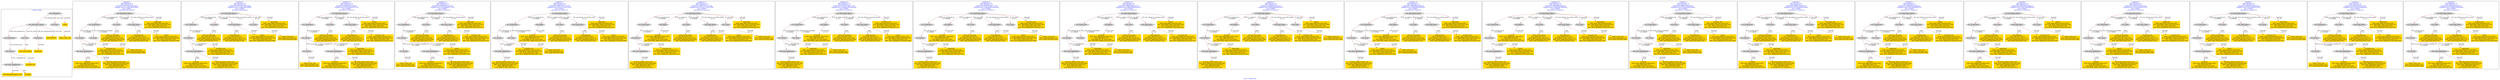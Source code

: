 digraph n0 {
fontcolor="blue"
remincross="true"
label="s08-s-17-edited.xml"
subgraph cluster_0 {
label="1-correct model"
n2[style="filled",color="white",fillcolor="lightgray",label="E12_Production1"];
n3[style="filled",color="white",fillcolor="lightgray",label="E21_Person1"];
n4[style="filled",color="white",fillcolor="lightgray",label="E82_Actor_Appellation1"];
n5[shape="plaintext",style="filled",fillcolor="gold",label="AUTHOR_URI"];
n6[style="filled",color="white",fillcolor="lightgray",label="E22_Man-Made_Object1"];
n7[style="filled",color="white",fillcolor="lightgray",label="E35_Title1"];
n8[style="filled",color="white",fillcolor="lightgray",label="E38_Image1"];
n9[shape="plaintext",style="filled",fillcolor="gold",label="DESCRIPTION"];
n10[style="filled",color="white",fillcolor="lightgray",label="E31_Document1"];
n11[style="filled",color="white",fillcolor="lightgray",label="E55_Type1"];
n12[shape="plaintext",style="filled",fillcolor="gold",label="VIDEO"];
n13[shape="plaintext",style="filled",fillcolor="gold",label="TITLE NO AUTHOR"];
n14[shape="plaintext",style="filled",fillcolor="gold",label="IMAGESRC"];
n15[shape="plaintext",style="filled",fillcolor="gold",label="VIDEO_TYPE_URI"];
n16[shape="plaintext",style="filled",fillcolor="gold",label="AUTHOR_APPELLATION_URI"];
n17[shape="plaintext",style="filled",fillcolor="gold",label="AUTHOR"];
}
subgraph cluster_1 {
label="candidate 0\nlink coherence:1.0\nnode coherence:1.0\nconfidence:0.46771617496758644\nmapping score:0.5309053916558621\ncost:13.99991\n-precision:0.64-recall:0.6"
n19[style="filled",color="white",fillcolor="lightgray",label="E12_Production1"];
n20[style="filled",color="white",fillcolor="lightgray",label="E21_Person1"];
n21[style="filled",color="white",fillcolor="lightgray",label="E55_Type1"];
n22[style="filled",color="white",fillcolor="lightgray",label="E82_Actor_Appellation1"];
n23[style="filled",color="white",fillcolor="lightgray",label="E22_Man-Made_Object1"];
n24[style="filled",color="white",fillcolor="lightgray",label="E35_Title1"];
n25[style="filled",color="white",fillcolor="lightgray",label="E40_Legal_Body1"];
n26[shape="plaintext",style="filled",fillcolor="gold",label="AUTHOR_URI\n[E40_Legal_Body,classLink,0.453]\n[E22_Man-Made_Object,classLink,0.302]\n[E21_Person,classLink,0.143]\n[E82_Actor_Appellation,classLink,0.102]"];
n27[shape="plaintext",style="filled",fillcolor="gold",label="AUTHOR\n[E82_Actor_Appellation,label,0.601]\n[E35_Title,label,0.35]\n[E30_Right,P3_has_note,0.049]\n[E22_Man-Made_Object,classLink,0.001]"];
n28[shape="plaintext",style="filled",fillcolor="gold",label="DESCRIPTION\n[E35_Title,label,0.447]\n[E30_Right,P3_has_note,0.277]\n[E82_Actor_Appellation,label,0.217]\n[E40_Legal_Body,label,0.059]"];
n29[shape="plaintext",style="filled",fillcolor="gold",label="AUTHOR_APPELLATION_URI\n[E82_Actor_Appellation,classLink,0.984]\n[E82_Actor_Appellation,label,0.01]\n[E35_Title,label,0.005]\n[E30_Right,P3_has_note,0.001]"];
n30[shape="plaintext",style="filled",fillcolor="gold",label="VIDEO\n[E40_Legal_Body,classLink,0.462]\n[E22_Man-Made_Object,classLink,0.308]\n[E21_Person,classLink,0.135]\n[E82_Actor_Appellation,classLink,0.096]"];
n31[shape="plaintext",style="filled",fillcolor="gold",label="TITLE NO AUTHOR\n[E35_Title,label,0.675]\n[E30_Right,P3_has_note,0.254]\n[E82_Actor_Appellation,label,0.038]\n[E40_Legal_Body,label,0.033]"];
n32[shape="plaintext",style="filled",fillcolor="gold",label="VIDEO_TYPE_URI\n[E55_Type,classLink,0.511]\n[E74_Group,classLink,0.489]"];
n33[shape="plaintext",style="filled",fillcolor="gold",label="IMAGESRC\n[E40_Legal_Body,classLink,0.461]\n[E22_Man-Made_Object,classLink,0.307]\n[E21_Person,classLink,0.135]\n[E82_Actor_Appellation,classLink,0.097]"];
}
subgraph cluster_2 {
label="candidate 1\nlink coherence:1.0\nnode coherence:1.0\nconfidence:0.46771617496758644\nmapping score:0.5309053916558621\ncost:13.99992\n-precision:0.64-recall:0.6"
n35[style="filled",color="white",fillcolor="lightgray",label="E12_Production1"];
n36[style="filled",color="white",fillcolor="lightgray",label="E21_Person1"];
n37[style="filled",color="white",fillcolor="lightgray",label="E82_Actor_Appellation1"];
n38[style="filled",color="white",fillcolor="lightgray",label="E22_Man-Made_Object1"];
n39[style="filled",color="white",fillcolor="lightgray",label="E35_Title1"];
n40[style="filled",color="white",fillcolor="lightgray",label="E40_Legal_Body1"];
n41[style="filled",color="white",fillcolor="lightgray",label="E55_Type2"];
n42[shape="plaintext",style="filled",fillcolor="gold",label="AUTHOR_URI\n[E40_Legal_Body,classLink,0.453]\n[E22_Man-Made_Object,classLink,0.302]\n[E21_Person,classLink,0.143]\n[E82_Actor_Appellation,classLink,0.102]"];
n43[shape="plaintext",style="filled",fillcolor="gold",label="AUTHOR\n[E82_Actor_Appellation,label,0.601]\n[E35_Title,label,0.35]\n[E30_Right,P3_has_note,0.049]\n[E22_Man-Made_Object,classLink,0.001]"];
n44[shape="plaintext",style="filled",fillcolor="gold",label="DESCRIPTION\n[E35_Title,label,0.447]\n[E30_Right,P3_has_note,0.277]\n[E82_Actor_Appellation,label,0.217]\n[E40_Legal_Body,label,0.059]"];
n45[shape="plaintext",style="filled",fillcolor="gold",label="AUTHOR_APPELLATION_URI\n[E82_Actor_Appellation,classLink,0.984]\n[E82_Actor_Appellation,label,0.01]\n[E35_Title,label,0.005]\n[E30_Right,P3_has_note,0.001]"];
n46[shape="plaintext",style="filled",fillcolor="gold",label="VIDEO_TYPE_URI\n[E55_Type,classLink,0.511]\n[E74_Group,classLink,0.489]"];
n47[shape="plaintext",style="filled",fillcolor="gold",label="VIDEO\n[E40_Legal_Body,classLink,0.462]\n[E22_Man-Made_Object,classLink,0.308]\n[E21_Person,classLink,0.135]\n[E82_Actor_Appellation,classLink,0.096]"];
n48[shape="plaintext",style="filled",fillcolor="gold",label="TITLE NO AUTHOR\n[E35_Title,label,0.675]\n[E30_Right,P3_has_note,0.254]\n[E82_Actor_Appellation,label,0.038]\n[E40_Legal_Body,label,0.033]"];
n49[shape="plaintext",style="filled",fillcolor="gold",label="IMAGESRC\n[E40_Legal_Body,classLink,0.461]\n[E22_Man-Made_Object,classLink,0.307]\n[E21_Person,classLink,0.135]\n[E82_Actor_Appellation,classLink,0.097]"];
}
subgraph cluster_3 {
label="candidate 10\nlink coherence:1.0\nnode coherence:1.0\nconfidence:0.4630185210366353\nmapping score:0.5293395070122118\ncost:13.99991\n-precision:0.5-recall:0.47"
n51[style="filled",color="white",fillcolor="lightgray",label="E12_Production1"];
n52[style="filled",color="white",fillcolor="lightgray",label="E21_Person1"];
n53[style="filled",color="white",fillcolor="lightgray",label="E74_Group1"];
n54[style="filled",color="white",fillcolor="lightgray",label="E82_Actor_Appellation1"];
n55[style="filled",color="white",fillcolor="lightgray",label="E22_Man-Made_Object1"];
n56[style="filled",color="white",fillcolor="lightgray",label="E35_Title1"];
n57[style="filled",color="white",fillcolor="lightgray",label="E40_Legal_Body1"];
n58[shape="plaintext",style="filled",fillcolor="gold",label="IMAGESRC\n[E40_Legal_Body,classLink,0.461]\n[E22_Man-Made_Object,classLink,0.307]\n[E21_Person,classLink,0.135]\n[E82_Actor_Appellation,classLink,0.097]"];
n59[shape="plaintext",style="filled",fillcolor="gold",label="AUTHOR\n[E82_Actor_Appellation,label,0.601]\n[E35_Title,label,0.35]\n[E30_Right,P3_has_note,0.049]\n[E22_Man-Made_Object,classLink,0.001]"];
n60[shape="plaintext",style="filled",fillcolor="gold",label="DESCRIPTION\n[E35_Title,label,0.447]\n[E30_Right,P3_has_note,0.277]\n[E82_Actor_Appellation,label,0.217]\n[E40_Legal_Body,label,0.059]"];
n61[shape="plaintext",style="filled",fillcolor="gold",label="AUTHOR_APPELLATION_URI\n[E82_Actor_Appellation,classLink,0.984]\n[E82_Actor_Appellation,label,0.01]\n[E35_Title,label,0.005]\n[E30_Right,P3_has_note,0.001]"];
n62[shape="plaintext",style="filled",fillcolor="gold",label="AUTHOR_URI\n[E40_Legal_Body,classLink,0.453]\n[E22_Man-Made_Object,classLink,0.302]\n[E21_Person,classLink,0.143]\n[E82_Actor_Appellation,classLink,0.102]"];
n63[shape="plaintext",style="filled",fillcolor="gold",label="TITLE NO AUTHOR\n[E35_Title,label,0.675]\n[E30_Right,P3_has_note,0.254]\n[E82_Actor_Appellation,label,0.038]\n[E40_Legal_Body,label,0.033]"];
n64[shape="plaintext",style="filled",fillcolor="gold",label="VIDEO_TYPE_URI\n[E55_Type,classLink,0.511]\n[E74_Group,classLink,0.489]"];
n65[shape="plaintext",style="filled",fillcolor="gold",label="VIDEO\n[E40_Legal_Body,classLink,0.462]\n[E22_Man-Made_Object,classLink,0.308]\n[E21_Person,classLink,0.135]\n[E82_Actor_Appellation,classLink,0.096]"];
}
subgraph cluster_4 {
label="candidate 11\nlink coherence:1.0\nnode coherence:1.0\nconfidence:0.4629140675314629\nmapping score:0.5293046891771543\ncost:13.99991\n-precision:0.5-recall:0.47"
n67[style="filled",color="white",fillcolor="lightgray",label="E12_Production1"];
n68[style="filled",color="white",fillcolor="lightgray",label="E21_Person1"];
n69[style="filled",color="white",fillcolor="lightgray",label="E74_Group1"];
n70[style="filled",color="white",fillcolor="lightgray",label="E82_Actor_Appellation1"];
n71[style="filled",color="white",fillcolor="lightgray",label="E22_Man-Made_Object1"];
n72[style="filled",color="white",fillcolor="lightgray",label="E35_Title1"];
n73[style="filled",color="white",fillcolor="lightgray",label="E40_Legal_Body1"];
n74[shape="plaintext",style="filled",fillcolor="gold",label="VIDEO\n[E40_Legal_Body,classLink,0.462]\n[E22_Man-Made_Object,classLink,0.308]\n[E21_Person,classLink,0.135]\n[E82_Actor_Appellation,classLink,0.096]"];
n75[shape="plaintext",style="filled",fillcolor="gold",label="AUTHOR\n[E82_Actor_Appellation,label,0.601]\n[E35_Title,label,0.35]\n[E30_Right,P3_has_note,0.049]\n[E22_Man-Made_Object,classLink,0.001]"];
n76[shape="plaintext",style="filled",fillcolor="gold",label="DESCRIPTION\n[E35_Title,label,0.447]\n[E30_Right,P3_has_note,0.277]\n[E82_Actor_Appellation,label,0.217]\n[E40_Legal_Body,label,0.059]"];
n77[shape="plaintext",style="filled",fillcolor="gold",label="AUTHOR_APPELLATION_URI\n[E82_Actor_Appellation,classLink,0.984]\n[E82_Actor_Appellation,label,0.01]\n[E35_Title,label,0.005]\n[E30_Right,P3_has_note,0.001]"];
n78[shape="plaintext",style="filled",fillcolor="gold",label="AUTHOR_URI\n[E40_Legal_Body,classLink,0.453]\n[E22_Man-Made_Object,classLink,0.302]\n[E21_Person,classLink,0.143]\n[E82_Actor_Appellation,classLink,0.102]"];
n79[shape="plaintext",style="filled",fillcolor="gold",label="TITLE NO AUTHOR\n[E35_Title,label,0.675]\n[E30_Right,P3_has_note,0.254]\n[E82_Actor_Appellation,label,0.038]\n[E40_Legal_Body,label,0.033]"];
n80[shape="plaintext",style="filled",fillcolor="gold",label="VIDEO_TYPE_URI\n[E55_Type,classLink,0.511]\n[E74_Group,classLink,0.489]"];
n81[shape="plaintext",style="filled",fillcolor="gold",label="IMAGESRC\n[E40_Legal_Body,classLink,0.461]\n[E22_Man-Made_Object,classLink,0.307]\n[E21_Person,classLink,0.135]\n[E82_Actor_Appellation,classLink,0.097]"];
}
subgraph cluster_5 {
label="candidate 12\nlink coherence:1.0\nnode coherence:1.0\nconfidence:0.3987135511222786\nmapping score:0.4870711837074262\ncost:14.99991\n-precision:0.53-recall:0.53"
n83[style="filled",color="white",fillcolor="lightgray",label="E12_Production1"];
n84[style="filled",color="white",fillcolor="lightgray",label="E21_Person1"];
n85[style="filled",color="white",fillcolor="lightgray",label="E55_Type1"];
n86[style="filled",color="white",fillcolor="lightgray",label="E82_Actor_Appellation1"];
n87[style="filled",color="white",fillcolor="lightgray",label="E22_Man-Made_Object1"];
n88[style="filled",color="white",fillcolor="lightgray",label="E30_Right1"];
n89[style="filled",color="white",fillcolor="lightgray",label="E35_Title1"];
n90[style="filled",color="white",fillcolor="lightgray",label="E40_Legal_Body1"];
n91[shape="plaintext",style="filled",fillcolor="gold",label="AUTHOR_URI\n[E40_Legal_Body,classLink,0.453]\n[E22_Man-Made_Object,classLink,0.302]\n[E21_Person,classLink,0.143]\n[E82_Actor_Appellation,classLink,0.102]"];
n92[shape="plaintext",style="filled",fillcolor="gold",label="DESCRIPTION\n[E35_Title,label,0.447]\n[E30_Right,P3_has_note,0.277]\n[E82_Actor_Appellation,label,0.217]\n[E40_Legal_Body,label,0.059]"];
n93[shape="plaintext",style="filled",fillcolor="gold",label="AUTHOR_APPELLATION_URI\n[E82_Actor_Appellation,classLink,0.984]\n[E82_Actor_Appellation,label,0.01]\n[E35_Title,label,0.005]\n[E30_Right,P3_has_note,0.001]"];
n94[shape="plaintext",style="filled",fillcolor="gold",label="VIDEO\n[E40_Legal_Body,classLink,0.462]\n[E22_Man-Made_Object,classLink,0.308]\n[E21_Person,classLink,0.135]\n[E82_Actor_Appellation,classLink,0.096]"];
n95[shape="plaintext",style="filled",fillcolor="gold",label="TITLE NO AUTHOR\n[E35_Title,label,0.675]\n[E30_Right,P3_has_note,0.254]\n[E82_Actor_Appellation,label,0.038]\n[E40_Legal_Body,label,0.033]"];
n96[shape="plaintext",style="filled",fillcolor="gold",label="VIDEO_TYPE_URI\n[E55_Type,classLink,0.511]\n[E74_Group,classLink,0.489]"];
n97[shape="plaintext",style="filled",fillcolor="gold",label="IMAGESRC\n[E40_Legal_Body,classLink,0.461]\n[E22_Man-Made_Object,classLink,0.307]\n[E21_Person,classLink,0.135]\n[E82_Actor_Appellation,classLink,0.097]"];
n98[shape="plaintext",style="filled",fillcolor="gold",label="AUTHOR\n[E82_Actor_Appellation,label,0.601]\n[E35_Title,label,0.35]\n[E30_Right,P3_has_note,0.049]\n[E22_Man-Made_Object,classLink,0.001]"];
}
subgraph cluster_6 {
label="candidate 13\nlink coherence:1.0\nnode coherence:1.0\nconfidence:0.3987135511222786\nmapping score:0.4870711837074262\ncost:14.99992\n-precision:0.53-recall:0.53"
n100[style="filled",color="white",fillcolor="lightgray",label="E12_Production1"];
n101[style="filled",color="white",fillcolor="lightgray",label="E21_Person1"];
n102[style="filled",color="white",fillcolor="lightgray",label="E82_Actor_Appellation1"];
n103[style="filled",color="white",fillcolor="lightgray",label="E22_Man-Made_Object1"];
n104[style="filled",color="white",fillcolor="lightgray",label="E30_Right1"];
n105[style="filled",color="white",fillcolor="lightgray",label="E35_Title1"];
n106[style="filled",color="white",fillcolor="lightgray",label="E40_Legal_Body1"];
n107[style="filled",color="white",fillcolor="lightgray",label="E55_Type2"];
n108[shape="plaintext",style="filled",fillcolor="gold",label="AUTHOR_URI\n[E40_Legal_Body,classLink,0.453]\n[E22_Man-Made_Object,classLink,0.302]\n[E21_Person,classLink,0.143]\n[E82_Actor_Appellation,classLink,0.102]"];
n109[shape="plaintext",style="filled",fillcolor="gold",label="DESCRIPTION\n[E35_Title,label,0.447]\n[E30_Right,P3_has_note,0.277]\n[E82_Actor_Appellation,label,0.217]\n[E40_Legal_Body,label,0.059]"];
n110[shape="plaintext",style="filled",fillcolor="gold",label="AUTHOR_APPELLATION_URI\n[E82_Actor_Appellation,classLink,0.984]\n[E82_Actor_Appellation,label,0.01]\n[E35_Title,label,0.005]\n[E30_Right,P3_has_note,0.001]"];
n111[shape="plaintext",style="filled",fillcolor="gold",label="VIDEO_TYPE_URI\n[E55_Type,classLink,0.511]\n[E74_Group,classLink,0.489]"];
n112[shape="plaintext",style="filled",fillcolor="gold",label="VIDEO\n[E40_Legal_Body,classLink,0.462]\n[E22_Man-Made_Object,classLink,0.308]\n[E21_Person,classLink,0.135]\n[E82_Actor_Appellation,classLink,0.096]"];
n113[shape="plaintext",style="filled",fillcolor="gold",label="TITLE NO AUTHOR\n[E35_Title,label,0.675]\n[E30_Right,P3_has_note,0.254]\n[E82_Actor_Appellation,label,0.038]\n[E40_Legal_Body,label,0.033]"];
n114[shape="plaintext",style="filled",fillcolor="gold",label="IMAGESRC\n[E40_Legal_Body,classLink,0.461]\n[E22_Man-Made_Object,classLink,0.307]\n[E21_Person,classLink,0.135]\n[E82_Actor_Appellation,classLink,0.097]"];
n115[shape="plaintext",style="filled",fillcolor="gold",label="AUTHOR\n[E82_Actor_Appellation,label,0.601]\n[E35_Title,label,0.35]\n[E30_Right,P3_has_note,0.049]\n[E22_Man-Made_Object,classLink,0.001]"];
}
subgraph cluster_7 {
label="candidate 14\nlink coherence:1.0\nnode coherence:1.0\nconfidence:0.39701917469777326\nmapping score:0.48650639156592446\ncost:14.99991\n-precision:0.47-recall:0.47"
n117[style="filled",color="white",fillcolor="lightgray",label="E12_Production1"];
n118[style="filled",color="white",fillcolor="lightgray",label="E21_Person1"];
n119[style="filled",color="white",fillcolor="lightgray",label="E55_Type1"];
n120[style="filled",color="white",fillcolor="lightgray",label="E82_Actor_Appellation1"];
n121[style="filled",color="white",fillcolor="lightgray",label="E22_Man-Made_Object1"];
n122[style="filled",color="white",fillcolor="lightgray",label="E30_Right1"];
n123[style="filled",color="white",fillcolor="lightgray",label="E35_Title1"];
n124[style="filled",color="white",fillcolor="lightgray",label="E40_Legal_Body1"];
n125[shape="plaintext",style="filled",fillcolor="gold",label="IMAGESRC\n[E40_Legal_Body,classLink,0.461]\n[E22_Man-Made_Object,classLink,0.307]\n[E21_Person,classLink,0.135]\n[E82_Actor_Appellation,classLink,0.097]"];
n126[shape="plaintext",style="filled",fillcolor="gold",label="DESCRIPTION\n[E35_Title,label,0.447]\n[E30_Right,P3_has_note,0.277]\n[E82_Actor_Appellation,label,0.217]\n[E40_Legal_Body,label,0.059]"];
n127[shape="plaintext",style="filled",fillcolor="gold",label="AUTHOR_APPELLATION_URI\n[E82_Actor_Appellation,classLink,0.984]\n[E82_Actor_Appellation,label,0.01]\n[E35_Title,label,0.005]\n[E30_Right,P3_has_note,0.001]"];
n128[shape="plaintext",style="filled",fillcolor="gold",label="VIDEO\n[E40_Legal_Body,classLink,0.462]\n[E22_Man-Made_Object,classLink,0.308]\n[E21_Person,classLink,0.135]\n[E82_Actor_Appellation,classLink,0.096]"];
n129[shape="plaintext",style="filled",fillcolor="gold",label="TITLE NO AUTHOR\n[E35_Title,label,0.675]\n[E30_Right,P3_has_note,0.254]\n[E82_Actor_Appellation,label,0.038]\n[E40_Legal_Body,label,0.033]"];
n130[shape="plaintext",style="filled",fillcolor="gold",label="VIDEO_TYPE_URI\n[E55_Type,classLink,0.511]\n[E74_Group,classLink,0.489]"];
n131[shape="plaintext",style="filled",fillcolor="gold",label="AUTHOR_URI\n[E40_Legal_Body,classLink,0.453]\n[E22_Man-Made_Object,classLink,0.302]\n[E21_Person,classLink,0.143]\n[E82_Actor_Appellation,classLink,0.102]"];
n132[shape="plaintext",style="filled",fillcolor="gold",label="AUTHOR\n[E82_Actor_Appellation,label,0.601]\n[E35_Title,label,0.35]\n[E30_Right,P3_has_note,0.049]\n[E22_Man-Made_Object,classLink,0.001]"];
}
subgraph cluster_8 {
label="candidate 15\nlink coherence:1.0\nnode coherence:1.0\nconfidence:0.39701917469777326\nmapping score:0.48650639156592446\ncost:14.99992\n-precision:0.47-recall:0.47"
n134[style="filled",color="white",fillcolor="lightgray",label="E12_Production1"];
n135[style="filled",color="white",fillcolor="lightgray",label="E21_Person1"];
n136[style="filled",color="white",fillcolor="lightgray",label="E82_Actor_Appellation1"];
n137[style="filled",color="white",fillcolor="lightgray",label="E22_Man-Made_Object1"];
n138[style="filled",color="white",fillcolor="lightgray",label="E30_Right1"];
n139[style="filled",color="white",fillcolor="lightgray",label="E35_Title1"];
n140[style="filled",color="white",fillcolor="lightgray",label="E40_Legal_Body1"];
n141[style="filled",color="white",fillcolor="lightgray",label="E55_Type2"];
n142[shape="plaintext",style="filled",fillcolor="gold",label="IMAGESRC\n[E40_Legal_Body,classLink,0.461]\n[E22_Man-Made_Object,classLink,0.307]\n[E21_Person,classLink,0.135]\n[E82_Actor_Appellation,classLink,0.097]"];
n143[shape="plaintext",style="filled",fillcolor="gold",label="DESCRIPTION\n[E35_Title,label,0.447]\n[E30_Right,P3_has_note,0.277]\n[E82_Actor_Appellation,label,0.217]\n[E40_Legal_Body,label,0.059]"];
n144[shape="plaintext",style="filled",fillcolor="gold",label="AUTHOR_APPELLATION_URI\n[E82_Actor_Appellation,classLink,0.984]\n[E82_Actor_Appellation,label,0.01]\n[E35_Title,label,0.005]\n[E30_Right,P3_has_note,0.001]"];
n145[shape="plaintext",style="filled",fillcolor="gold",label="VIDEO_TYPE_URI\n[E55_Type,classLink,0.511]\n[E74_Group,classLink,0.489]"];
n146[shape="plaintext",style="filled",fillcolor="gold",label="VIDEO\n[E40_Legal_Body,classLink,0.462]\n[E22_Man-Made_Object,classLink,0.308]\n[E21_Person,classLink,0.135]\n[E82_Actor_Appellation,classLink,0.096]"];
n147[shape="plaintext",style="filled",fillcolor="gold",label="TITLE NO AUTHOR\n[E35_Title,label,0.675]\n[E30_Right,P3_has_note,0.254]\n[E82_Actor_Appellation,label,0.038]\n[E40_Legal_Body,label,0.033]"];
n148[shape="plaintext",style="filled",fillcolor="gold",label="AUTHOR_URI\n[E40_Legal_Body,classLink,0.453]\n[E22_Man-Made_Object,classLink,0.302]\n[E21_Person,classLink,0.143]\n[E82_Actor_Appellation,classLink,0.102]"];
n149[shape="plaintext",style="filled",fillcolor="gold",label="AUTHOR\n[E82_Actor_Appellation,label,0.601]\n[E35_Title,label,0.35]\n[E30_Right,P3_has_note,0.049]\n[E22_Man-Made_Object,classLink,0.001]"];
}
subgraph cluster_9 {
label="candidate 16\nlink coherence:1.0\nnode coherence:1.0\nconfidence:0.3966533081037873\nmapping score:0.48638443603459575\ncost:14.99991\n-precision:0.47-recall:0.47"
n151[style="filled",color="white",fillcolor="lightgray",label="E12_Production1"];
n152[style="filled",color="white",fillcolor="lightgray",label="E21_Person1"];
n153[style="filled",color="white",fillcolor="lightgray",label="E55_Type1"];
n154[style="filled",color="white",fillcolor="lightgray",label="E82_Actor_Appellation1"];
n155[style="filled",color="white",fillcolor="lightgray",label="E22_Man-Made_Object1"];
n156[style="filled",color="white",fillcolor="lightgray",label="E30_Right1"];
n157[style="filled",color="white",fillcolor="lightgray",label="E35_Title1"];
n158[style="filled",color="white",fillcolor="lightgray",label="E40_Legal_Body1"];
n159[shape="plaintext",style="filled",fillcolor="gold",label="IMAGESRC\n[E40_Legal_Body,classLink,0.461]\n[E22_Man-Made_Object,classLink,0.307]\n[E21_Person,classLink,0.135]\n[E82_Actor_Appellation,classLink,0.097]"];
n160[shape="plaintext",style="filled",fillcolor="gold",label="DESCRIPTION\n[E35_Title,label,0.447]\n[E30_Right,P3_has_note,0.277]\n[E82_Actor_Appellation,label,0.217]\n[E40_Legal_Body,label,0.059]"];
n161[shape="plaintext",style="filled",fillcolor="gold",label="AUTHOR_APPELLATION_URI\n[E82_Actor_Appellation,classLink,0.984]\n[E82_Actor_Appellation,label,0.01]\n[E35_Title,label,0.005]\n[E30_Right,P3_has_note,0.001]"];
n162[shape="plaintext",style="filled",fillcolor="gold",label="AUTHOR_URI\n[E40_Legal_Body,classLink,0.453]\n[E22_Man-Made_Object,classLink,0.302]\n[E21_Person,classLink,0.143]\n[E82_Actor_Appellation,classLink,0.102]"];
n163[shape="plaintext",style="filled",fillcolor="gold",label="TITLE NO AUTHOR\n[E35_Title,label,0.675]\n[E30_Right,P3_has_note,0.254]\n[E82_Actor_Appellation,label,0.038]\n[E40_Legal_Body,label,0.033]"];
n164[shape="plaintext",style="filled",fillcolor="gold",label="VIDEO_TYPE_URI\n[E55_Type,classLink,0.511]\n[E74_Group,classLink,0.489]"];
n165[shape="plaintext",style="filled",fillcolor="gold",label="VIDEO\n[E40_Legal_Body,classLink,0.462]\n[E22_Man-Made_Object,classLink,0.308]\n[E21_Person,classLink,0.135]\n[E82_Actor_Appellation,classLink,0.096]"];
n166[shape="plaintext",style="filled",fillcolor="gold",label="AUTHOR\n[E82_Actor_Appellation,label,0.601]\n[E35_Title,label,0.35]\n[E30_Right,P3_has_note,0.049]\n[E22_Man-Made_Object,classLink,0.001]"];
}
subgraph cluster_10 {
label="candidate 17\nlink coherence:1.0\nnode coherence:1.0\nconfidence:0.3966533081037873\nmapping score:0.48638443603459575\ncost:14.99992\n-precision:0.47-recall:0.47"
n168[style="filled",color="white",fillcolor="lightgray",label="E12_Production1"];
n169[style="filled",color="white",fillcolor="lightgray",label="E21_Person1"];
n170[style="filled",color="white",fillcolor="lightgray",label="E82_Actor_Appellation1"];
n171[style="filled",color="white",fillcolor="lightgray",label="E22_Man-Made_Object1"];
n172[style="filled",color="white",fillcolor="lightgray",label="E30_Right1"];
n173[style="filled",color="white",fillcolor="lightgray",label="E35_Title1"];
n174[style="filled",color="white",fillcolor="lightgray",label="E40_Legal_Body1"];
n175[style="filled",color="white",fillcolor="lightgray",label="E55_Type2"];
n176[shape="plaintext",style="filled",fillcolor="gold",label="IMAGESRC\n[E40_Legal_Body,classLink,0.461]\n[E22_Man-Made_Object,classLink,0.307]\n[E21_Person,classLink,0.135]\n[E82_Actor_Appellation,classLink,0.097]"];
n177[shape="plaintext",style="filled",fillcolor="gold",label="DESCRIPTION\n[E35_Title,label,0.447]\n[E30_Right,P3_has_note,0.277]\n[E82_Actor_Appellation,label,0.217]\n[E40_Legal_Body,label,0.059]"];
n178[shape="plaintext",style="filled",fillcolor="gold",label="AUTHOR_APPELLATION_URI\n[E82_Actor_Appellation,classLink,0.984]\n[E82_Actor_Appellation,label,0.01]\n[E35_Title,label,0.005]\n[E30_Right,P3_has_note,0.001]"];
n179[shape="plaintext",style="filled",fillcolor="gold",label="VIDEO_TYPE_URI\n[E55_Type,classLink,0.511]\n[E74_Group,classLink,0.489]"];
n180[shape="plaintext",style="filled",fillcolor="gold",label="AUTHOR_URI\n[E40_Legal_Body,classLink,0.453]\n[E22_Man-Made_Object,classLink,0.302]\n[E21_Person,classLink,0.143]\n[E82_Actor_Appellation,classLink,0.102]"];
n181[shape="plaintext",style="filled",fillcolor="gold",label="TITLE NO AUTHOR\n[E35_Title,label,0.675]\n[E30_Right,P3_has_note,0.254]\n[E82_Actor_Appellation,label,0.038]\n[E40_Legal_Body,label,0.033]"];
n182[shape="plaintext",style="filled",fillcolor="gold",label="VIDEO\n[E40_Legal_Body,classLink,0.462]\n[E22_Man-Made_Object,classLink,0.308]\n[E21_Person,classLink,0.135]\n[E82_Actor_Appellation,classLink,0.096]"];
n183[shape="plaintext",style="filled",fillcolor="gold",label="AUTHOR\n[E82_Actor_Appellation,label,0.601]\n[E35_Title,label,0.35]\n[E30_Right,P3_has_note,0.049]\n[E22_Man-Made_Object,classLink,0.001]"];
}
subgraph cluster_11 {
label="candidate 18\nlink coherence:1.0\nnode coherence:1.0\nconfidence:0.3965488545986148\nmapping score:0.4863496181995382\ncost:14.99991\n-precision:0.47-recall:0.47"
n185[style="filled",color="white",fillcolor="lightgray",label="E12_Production1"];
n186[style="filled",color="white",fillcolor="lightgray",label="E21_Person1"];
n187[style="filled",color="white",fillcolor="lightgray",label="E55_Type1"];
n188[style="filled",color="white",fillcolor="lightgray",label="E82_Actor_Appellation1"];
n189[style="filled",color="white",fillcolor="lightgray",label="E22_Man-Made_Object1"];
n190[style="filled",color="white",fillcolor="lightgray",label="E30_Right1"];
n191[style="filled",color="white",fillcolor="lightgray",label="E35_Title1"];
n192[style="filled",color="white",fillcolor="lightgray",label="E40_Legal_Body1"];
n193[shape="plaintext",style="filled",fillcolor="gold",label="VIDEO\n[E40_Legal_Body,classLink,0.462]\n[E22_Man-Made_Object,classLink,0.308]\n[E21_Person,classLink,0.135]\n[E82_Actor_Appellation,classLink,0.096]"];
n194[shape="plaintext",style="filled",fillcolor="gold",label="DESCRIPTION\n[E35_Title,label,0.447]\n[E30_Right,P3_has_note,0.277]\n[E82_Actor_Appellation,label,0.217]\n[E40_Legal_Body,label,0.059]"];
n195[shape="plaintext",style="filled",fillcolor="gold",label="AUTHOR_APPELLATION_URI\n[E82_Actor_Appellation,classLink,0.984]\n[E82_Actor_Appellation,label,0.01]\n[E35_Title,label,0.005]\n[E30_Right,P3_has_note,0.001]"];
n196[shape="plaintext",style="filled",fillcolor="gold",label="AUTHOR_URI\n[E40_Legal_Body,classLink,0.453]\n[E22_Man-Made_Object,classLink,0.302]\n[E21_Person,classLink,0.143]\n[E82_Actor_Appellation,classLink,0.102]"];
n197[shape="plaintext",style="filled",fillcolor="gold",label="TITLE NO AUTHOR\n[E35_Title,label,0.675]\n[E30_Right,P3_has_note,0.254]\n[E82_Actor_Appellation,label,0.038]\n[E40_Legal_Body,label,0.033]"];
n198[shape="plaintext",style="filled",fillcolor="gold",label="VIDEO_TYPE_URI\n[E55_Type,classLink,0.511]\n[E74_Group,classLink,0.489]"];
n199[shape="plaintext",style="filled",fillcolor="gold",label="IMAGESRC\n[E40_Legal_Body,classLink,0.461]\n[E22_Man-Made_Object,classLink,0.307]\n[E21_Person,classLink,0.135]\n[E82_Actor_Appellation,classLink,0.097]"];
n200[shape="plaintext",style="filled",fillcolor="gold",label="AUTHOR\n[E82_Actor_Appellation,label,0.601]\n[E35_Title,label,0.35]\n[E30_Right,P3_has_note,0.049]\n[E22_Man-Made_Object,classLink,0.001]"];
}
subgraph cluster_12 {
label="candidate 19\nlink coherence:1.0\nnode coherence:1.0\nconfidence:0.3965488545986148\nmapping score:0.4863496181995382\ncost:14.99992\n-precision:0.47-recall:0.47"
n202[style="filled",color="white",fillcolor="lightgray",label="E12_Production1"];
n203[style="filled",color="white",fillcolor="lightgray",label="E21_Person1"];
n204[style="filled",color="white",fillcolor="lightgray",label="E82_Actor_Appellation1"];
n205[style="filled",color="white",fillcolor="lightgray",label="E22_Man-Made_Object1"];
n206[style="filled",color="white",fillcolor="lightgray",label="E30_Right1"];
n207[style="filled",color="white",fillcolor="lightgray",label="E35_Title1"];
n208[style="filled",color="white",fillcolor="lightgray",label="E40_Legal_Body1"];
n209[style="filled",color="white",fillcolor="lightgray",label="E55_Type2"];
n210[shape="plaintext",style="filled",fillcolor="gold",label="VIDEO\n[E40_Legal_Body,classLink,0.462]\n[E22_Man-Made_Object,classLink,0.308]\n[E21_Person,classLink,0.135]\n[E82_Actor_Appellation,classLink,0.096]"];
n211[shape="plaintext",style="filled",fillcolor="gold",label="DESCRIPTION\n[E35_Title,label,0.447]\n[E30_Right,P3_has_note,0.277]\n[E82_Actor_Appellation,label,0.217]\n[E40_Legal_Body,label,0.059]"];
n212[shape="plaintext",style="filled",fillcolor="gold",label="AUTHOR_APPELLATION_URI\n[E82_Actor_Appellation,classLink,0.984]\n[E82_Actor_Appellation,label,0.01]\n[E35_Title,label,0.005]\n[E30_Right,P3_has_note,0.001]"];
n213[shape="plaintext",style="filled",fillcolor="gold",label="VIDEO_TYPE_URI\n[E55_Type,classLink,0.511]\n[E74_Group,classLink,0.489]"];
n214[shape="plaintext",style="filled",fillcolor="gold",label="AUTHOR_URI\n[E40_Legal_Body,classLink,0.453]\n[E22_Man-Made_Object,classLink,0.302]\n[E21_Person,classLink,0.143]\n[E82_Actor_Appellation,classLink,0.102]"];
n215[shape="plaintext",style="filled",fillcolor="gold",label="TITLE NO AUTHOR\n[E35_Title,label,0.675]\n[E30_Right,P3_has_note,0.254]\n[E82_Actor_Appellation,label,0.038]\n[E40_Legal_Body,label,0.033]"];
n216[shape="plaintext",style="filled",fillcolor="gold",label="IMAGESRC\n[E40_Legal_Body,classLink,0.461]\n[E22_Man-Made_Object,classLink,0.307]\n[E21_Person,classLink,0.135]\n[E82_Actor_Appellation,classLink,0.097]"];
n217[shape="plaintext",style="filled",fillcolor="gold",label="AUTHOR\n[E82_Actor_Appellation,label,0.601]\n[E35_Title,label,0.35]\n[E30_Right,P3_has_note,0.049]\n[E22_Man-Made_Object,classLink,0.001]"];
}
subgraph cluster_13 {
label="candidate 2\nlink coherence:1.0\nnode coherence:1.0\nconfidence:0.4660217985430811\nmapping score:0.5303405995143603\ncost:13.99991\n-precision:0.57-recall:0.53"
n219[style="filled",color="white",fillcolor="lightgray",label="E12_Production1"];
n220[style="filled",color="white",fillcolor="lightgray",label="E21_Person1"];
n221[style="filled",color="white",fillcolor="lightgray",label="E55_Type1"];
n222[style="filled",color="white",fillcolor="lightgray",label="E82_Actor_Appellation1"];
n223[style="filled",color="white",fillcolor="lightgray",label="E22_Man-Made_Object1"];
n224[style="filled",color="white",fillcolor="lightgray",label="E35_Title1"];
n225[style="filled",color="white",fillcolor="lightgray",label="E40_Legal_Body1"];
n226[shape="plaintext",style="filled",fillcolor="gold",label="IMAGESRC\n[E40_Legal_Body,classLink,0.461]\n[E22_Man-Made_Object,classLink,0.307]\n[E21_Person,classLink,0.135]\n[E82_Actor_Appellation,classLink,0.097]"];
n227[shape="plaintext",style="filled",fillcolor="gold",label="AUTHOR\n[E82_Actor_Appellation,label,0.601]\n[E35_Title,label,0.35]\n[E30_Right,P3_has_note,0.049]\n[E22_Man-Made_Object,classLink,0.001]"];
n228[shape="plaintext",style="filled",fillcolor="gold",label="DESCRIPTION\n[E35_Title,label,0.447]\n[E30_Right,P3_has_note,0.277]\n[E82_Actor_Appellation,label,0.217]\n[E40_Legal_Body,label,0.059]"];
n229[shape="plaintext",style="filled",fillcolor="gold",label="AUTHOR_APPELLATION_URI\n[E82_Actor_Appellation,classLink,0.984]\n[E82_Actor_Appellation,label,0.01]\n[E35_Title,label,0.005]\n[E30_Right,P3_has_note,0.001]"];
n230[shape="plaintext",style="filled",fillcolor="gold",label="VIDEO\n[E40_Legal_Body,classLink,0.462]\n[E22_Man-Made_Object,classLink,0.308]\n[E21_Person,classLink,0.135]\n[E82_Actor_Appellation,classLink,0.096]"];
n231[shape="plaintext",style="filled",fillcolor="gold",label="TITLE NO AUTHOR\n[E35_Title,label,0.675]\n[E30_Right,P3_has_note,0.254]\n[E82_Actor_Appellation,label,0.038]\n[E40_Legal_Body,label,0.033]"];
n232[shape="plaintext",style="filled",fillcolor="gold",label="VIDEO_TYPE_URI\n[E55_Type,classLink,0.511]\n[E74_Group,classLink,0.489]"];
n233[shape="plaintext",style="filled",fillcolor="gold",label="AUTHOR_URI\n[E40_Legal_Body,classLink,0.453]\n[E22_Man-Made_Object,classLink,0.302]\n[E21_Person,classLink,0.143]\n[E82_Actor_Appellation,classLink,0.102]"];
}
subgraph cluster_14 {
label="candidate 3\nlink coherence:1.0\nnode coherence:1.0\nconfidence:0.4660217985430811\nmapping score:0.5303405995143603\ncost:13.99992\n-precision:0.57-recall:0.53"
n235[style="filled",color="white",fillcolor="lightgray",label="E12_Production1"];
n236[style="filled",color="white",fillcolor="lightgray",label="E21_Person1"];
n237[style="filled",color="white",fillcolor="lightgray",label="E82_Actor_Appellation1"];
n238[style="filled",color="white",fillcolor="lightgray",label="E22_Man-Made_Object1"];
n239[style="filled",color="white",fillcolor="lightgray",label="E35_Title1"];
n240[style="filled",color="white",fillcolor="lightgray",label="E40_Legal_Body1"];
n241[style="filled",color="white",fillcolor="lightgray",label="E55_Type2"];
n242[shape="plaintext",style="filled",fillcolor="gold",label="IMAGESRC\n[E40_Legal_Body,classLink,0.461]\n[E22_Man-Made_Object,classLink,0.307]\n[E21_Person,classLink,0.135]\n[E82_Actor_Appellation,classLink,0.097]"];
n243[shape="plaintext",style="filled",fillcolor="gold",label="AUTHOR\n[E82_Actor_Appellation,label,0.601]\n[E35_Title,label,0.35]\n[E30_Right,P3_has_note,0.049]\n[E22_Man-Made_Object,classLink,0.001]"];
n244[shape="plaintext",style="filled",fillcolor="gold",label="DESCRIPTION\n[E35_Title,label,0.447]\n[E30_Right,P3_has_note,0.277]\n[E82_Actor_Appellation,label,0.217]\n[E40_Legal_Body,label,0.059]"];
n245[shape="plaintext",style="filled",fillcolor="gold",label="AUTHOR_APPELLATION_URI\n[E82_Actor_Appellation,classLink,0.984]\n[E82_Actor_Appellation,label,0.01]\n[E35_Title,label,0.005]\n[E30_Right,P3_has_note,0.001]"];
n246[shape="plaintext",style="filled",fillcolor="gold",label="VIDEO_TYPE_URI\n[E55_Type,classLink,0.511]\n[E74_Group,classLink,0.489]"];
n247[shape="plaintext",style="filled",fillcolor="gold",label="VIDEO\n[E40_Legal_Body,classLink,0.462]\n[E22_Man-Made_Object,classLink,0.308]\n[E21_Person,classLink,0.135]\n[E82_Actor_Appellation,classLink,0.096]"];
n248[shape="plaintext",style="filled",fillcolor="gold",label="TITLE NO AUTHOR\n[E35_Title,label,0.675]\n[E30_Right,P3_has_note,0.254]\n[E82_Actor_Appellation,label,0.038]\n[E40_Legal_Body,label,0.033]"];
n249[shape="plaintext",style="filled",fillcolor="gold",label="AUTHOR_URI\n[E40_Legal_Body,classLink,0.453]\n[E22_Man-Made_Object,classLink,0.302]\n[E21_Person,classLink,0.143]\n[E82_Actor_Appellation,classLink,0.102]"];
}
subgraph cluster_15 {
label="candidate 4\nlink coherence:1.0\nnode coherence:1.0\nconfidence:0.46565593194909516\nmapping score:0.5302186439830318\ncost:13.99991\n-precision:0.57-recall:0.53"
n251[style="filled",color="white",fillcolor="lightgray",label="E12_Production1"];
n252[style="filled",color="white",fillcolor="lightgray",label="E21_Person1"];
n253[style="filled",color="white",fillcolor="lightgray",label="E55_Type1"];
n254[style="filled",color="white",fillcolor="lightgray",label="E82_Actor_Appellation1"];
n255[style="filled",color="white",fillcolor="lightgray",label="E22_Man-Made_Object1"];
n256[style="filled",color="white",fillcolor="lightgray",label="E35_Title1"];
n257[style="filled",color="white",fillcolor="lightgray",label="E40_Legal_Body1"];
n258[shape="plaintext",style="filled",fillcolor="gold",label="IMAGESRC\n[E40_Legal_Body,classLink,0.461]\n[E22_Man-Made_Object,classLink,0.307]\n[E21_Person,classLink,0.135]\n[E82_Actor_Appellation,classLink,0.097]"];
n259[shape="plaintext",style="filled",fillcolor="gold",label="AUTHOR\n[E82_Actor_Appellation,label,0.601]\n[E35_Title,label,0.35]\n[E30_Right,P3_has_note,0.049]\n[E22_Man-Made_Object,classLink,0.001]"];
n260[shape="plaintext",style="filled",fillcolor="gold",label="DESCRIPTION\n[E35_Title,label,0.447]\n[E30_Right,P3_has_note,0.277]\n[E82_Actor_Appellation,label,0.217]\n[E40_Legal_Body,label,0.059]"];
n261[shape="plaintext",style="filled",fillcolor="gold",label="AUTHOR_APPELLATION_URI\n[E82_Actor_Appellation,classLink,0.984]\n[E82_Actor_Appellation,label,0.01]\n[E35_Title,label,0.005]\n[E30_Right,P3_has_note,0.001]"];
n262[shape="plaintext",style="filled",fillcolor="gold",label="AUTHOR_URI\n[E40_Legal_Body,classLink,0.453]\n[E22_Man-Made_Object,classLink,0.302]\n[E21_Person,classLink,0.143]\n[E82_Actor_Appellation,classLink,0.102]"];
n263[shape="plaintext",style="filled",fillcolor="gold",label="TITLE NO AUTHOR\n[E35_Title,label,0.675]\n[E30_Right,P3_has_note,0.254]\n[E82_Actor_Appellation,label,0.038]\n[E40_Legal_Body,label,0.033]"];
n264[shape="plaintext",style="filled",fillcolor="gold",label="VIDEO_TYPE_URI\n[E55_Type,classLink,0.511]\n[E74_Group,classLink,0.489]"];
n265[shape="plaintext",style="filled",fillcolor="gold",label="VIDEO\n[E40_Legal_Body,classLink,0.462]\n[E22_Man-Made_Object,classLink,0.308]\n[E21_Person,classLink,0.135]\n[E82_Actor_Appellation,classLink,0.096]"];
}
subgraph cluster_16 {
label="candidate 5\nlink coherence:1.0\nnode coherence:1.0\nconfidence:0.46565593194909516\nmapping score:0.5302186439830318\ncost:13.99992\n-precision:0.57-recall:0.53"
n267[style="filled",color="white",fillcolor="lightgray",label="E12_Production1"];
n268[style="filled",color="white",fillcolor="lightgray",label="E21_Person1"];
n269[style="filled",color="white",fillcolor="lightgray",label="E82_Actor_Appellation1"];
n270[style="filled",color="white",fillcolor="lightgray",label="E22_Man-Made_Object1"];
n271[style="filled",color="white",fillcolor="lightgray",label="E35_Title1"];
n272[style="filled",color="white",fillcolor="lightgray",label="E40_Legal_Body1"];
n273[style="filled",color="white",fillcolor="lightgray",label="E55_Type2"];
n274[shape="plaintext",style="filled",fillcolor="gold",label="IMAGESRC\n[E40_Legal_Body,classLink,0.461]\n[E22_Man-Made_Object,classLink,0.307]\n[E21_Person,classLink,0.135]\n[E82_Actor_Appellation,classLink,0.097]"];
n275[shape="plaintext",style="filled",fillcolor="gold",label="AUTHOR\n[E82_Actor_Appellation,label,0.601]\n[E35_Title,label,0.35]\n[E30_Right,P3_has_note,0.049]\n[E22_Man-Made_Object,classLink,0.001]"];
n276[shape="plaintext",style="filled",fillcolor="gold",label="DESCRIPTION\n[E35_Title,label,0.447]\n[E30_Right,P3_has_note,0.277]\n[E82_Actor_Appellation,label,0.217]\n[E40_Legal_Body,label,0.059]"];
n277[shape="plaintext",style="filled",fillcolor="gold",label="AUTHOR_APPELLATION_URI\n[E82_Actor_Appellation,classLink,0.984]\n[E82_Actor_Appellation,label,0.01]\n[E35_Title,label,0.005]\n[E30_Right,P3_has_note,0.001]"];
n278[shape="plaintext",style="filled",fillcolor="gold",label="VIDEO_TYPE_URI\n[E55_Type,classLink,0.511]\n[E74_Group,classLink,0.489]"];
n279[shape="plaintext",style="filled",fillcolor="gold",label="AUTHOR_URI\n[E40_Legal_Body,classLink,0.453]\n[E22_Man-Made_Object,classLink,0.302]\n[E21_Person,classLink,0.143]\n[E82_Actor_Appellation,classLink,0.102]"];
n280[shape="plaintext",style="filled",fillcolor="gold",label="TITLE NO AUTHOR\n[E35_Title,label,0.675]\n[E30_Right,P3_has_note,0.254]\n[E82_Actor_Appellation,label,0.038]\n[E40_Legal_Body,label,0.033]"];
n281[shape="plaintext",style="filled",fillcolor="gold",label="VIDEO\n[E40_Legal_Body,classLink,0.462]\n[E22_Man-Made_Object,classLink,0.308]\n[E21_Person,classLink,0.135]\n[E82_Actor_Appellation,classLink,0.096]"];
}
subgraph cluster_17 {
label="candidate 6\nlink coherence:1.0\nnode coherence:1.0\nconfidence:0.46555147844392264\nmapping score:0.5301838261479742\ncost:13.99991\n-precision:0.57-recall:0.53"
n283[style="filled",color="white",fillcolor="lightgray",label="E12_Production1"];
n284[style="filled",color="white",fillcolor="lightgray",label="E21_Person1"];
n285[style="filled",color="white",fillcolor="lightgray",label="E55_Type1"];
n286[style="filled",color="white",fillcolor="lightgray",label="E82_Actor_Appellation1"];
n287[style="filled",color="white",fillcolor="lightgray",label="E22_Man-Made_Object1"];
n288[style="filled",color="white",fillcolor="lightgray",label="E35_Title1"];
n289[style="filled",color="white",fillcolor="lightgray",label="E40_Legal_Body1"];
n290[shape="plaintext",style="filled",fillcolor="gold",label="VIDEO\n[E40_Legal_Body,classLink,0.462]\n[E22_Man-Made_Object,classLink,0.308]\n[E21_Person,classLink,0.135]\n[E82_Actor_Appellation,classLink,0.096]"];
n291[shape="plaintext",style="filled",fillcolor="gold",label="AUTHOR\n[E82_Actor_Appellation,label,0.601]\n[E35_Title,label,0.35]\n[E30_Right,P3_has_note,0.049]\n[E22_Man-Made_Object,classLink,0.001]"];
n292[shape="plaintext",style="filled",fillcolor="gold",label="DESCRIPTION\n[E35_Title,label,0.447]\n[E30_Right,P3_has_note,0.277]\n[E82_Actor_Appellation,label,0.217]\n[E40_Legal_Body,label,0.059]"];
n293[shape="plaintext",style="filled",fillcolor="gold",label="AUTHOR_APPELLATION_URI\n[E82_Actor_Appellation,classLink,0.984]\n[E82_Actor_Appellation,label,0.01]\n[E35_Title,label,0.005]\n[E30_Right,P3_has_note,0.001]"];
n294[shape="plaintext",style="filled",fillcolor="gold",label="AUTHOR_URI\n[E40_Legal_Body,classLink,0.453]\n[E22_Man-Made_Object,classLink,0.302]\n[E21_Person,classLink,0.143]\n[E82_Actor_Appellation,classLink,0.102]"];
n295[shape="plaintext",style="filled",fillcolor="gold",label="TITLE NO AUTHOR\n[E35_Title,label,0.675]\n[E30_Right,P3_has_note,0.254]\n[E82_Actor_Appellation,label,0.038]\n[E40_Legal_Body,label,0.033]"];
n296[shape="plaintext",style="filled",fillcolor="gold",label="VIDEO_TYPE_URI\n[E55_Type,classLink,0.511]\n[E74_Group,classLink,0.489]"];
n297[shape="plaintext",style="filled",fillcolor="gold",label="IMAGESRC\n[E40_Legal_Body,classLink,0.461]\n[E22_Man-Made_Object,classLink,0.307]\n[E21_Person,classLink,0.135]\n[E82_Actor_Appellation,classLink,0.097]"];
}
subgraph cluster_18 {
label="candidate 7\nlink coherence:1.0\nnode coherence:1.0\nconfidence:0.46555147844392264\nmapping score:0.5301838261479742\ncost:13.99992\n-precision:0.57-recall:0.53"
n299[style="filled",color="white",fillcolor="lightgray",label="E12_Production1"];
n300[style="filled",color="white",fillcolor="lightgray",label="E21_Person1"];
n301[style="filled",color="white",fillcolor="lightgray",label="E82_Actor_Appellation1"];
n302[style="filled",color="white",fillcolor="lightgray",label="E22_Man-Made_Object1"];
n303[style="filled",color="white",fillcolor="lightgray",label="E35_Title1"];
n304[style="filled",color="white",fillcolor="lightgray",label="E40_Legal_Body1"];
n305[style="filled",color="white",fillcolor="lightgray",label="E55_Type2"];
n306[shape="plaintext",style="filled",fillcolor="gold",label="VIDEO\n[E40_Legal_Body,classLink,0.462]\n[E22_Man-Made_Object,classLink,0.308]\n[E21_Person,classLink,0.135]\n[E82_Actor_Appellation,classLink,0.096]"];
n307[shape="plaintext",style="filled",fillcolor="gold",label="AUTHOR\n[E82_Actor_Appellation,label,0.601]\n[E35_Title,label,0.35]\n[E30_Right,P3_has_note,0.049]\n[E22_Man-Made_Object,classLink,0.001]"];
n308[shape="plaintext",style="filled",fillcolor="gold",label="DESCRIPTION\n[E35_Title,label,0.447]\n[E30_Right,P3_has_note,0.277]\n[E82_Actor_Appellation,label,0.217]\n[E40_Legal_Body,label,0.059]"];
n309[shape="plaintext",style="filled",fillcolor="gold",label="AUTHOR_APPELLATION_URI\n[E82_Actor_Appellation,classLink,0.984]\n[E82_Actor_Appellation,label,0.01]\n[E35_Title,label,0.005]\n[E30_Right,P3_has_note,0.001]"];
n310[shape="plaintext",style="filled",fillcolor="gold",label="VIDEO_TYPE_URI\n[E55_Type,classLink,0.511]\n[E74_Group,classLink,0.489]"];
n311[shape="plaintext",style="filled",fillcolor="gold",label="AUTHOR_URI\n[E40_Legal_Body,classLink,0.453]\n[E22_Man-Made_Object,classLink,0.302]\n[E21_Person,classLink,0.143]\n[E82_Actor_Appellation,classLink,0.102]"];
n312[shape="plaintext",style="filled",fillcolor="gold",label="TITLE NO AUTHOR\n[E35_Title,label,0.675]\n[E30_Right,P3_has_note,0.254]\n[E82_Actor_Appellation,label,0.038]\n[E40_Legal_Body,label,0.033]"];
n313[shape="plaintext",style="filled",fillcolor="gold",label="IMAGESRC\n[E40_Legal_Body,classLink,0.461]\n[E22_Man-Made_Object,classLink,0.307]\n[E21_Person,classLink,0.135]\n[E82_Actor_Appellation,classLink,0.097]"];
}
subgraph cluster_19 {
label="candidate 8\nlink coherence:1.0\nnode coherence:1.0\nconfidence:0.4650787640551266\nmapping score:0.5300262546850422\ncost:13.99991\n-precision:0.57-recall:0.53"
n315[style="filled",color="white",fillcolor="lightgray",label="E12_Production1"];
n316[style="filled",color="white",fillcolor="lightgray",label="E21_Person1"];
n317[style="filled",color="white",fillcolor="lightgray",label="E74_Group1"];
n318[style="filled",color="white",fillcolor="lightgray",label="E82_Actor_Appellation1"];
n319[style="filled",color="white",fillcolor="lightgray",label="E22_Man-Made_Object1"];
n320[style="filled",color="white",fillcolor="lightgray",label="E35_Title1"];
n321[style="filled",color="white",fillcolor="lightgray",label="E40_Legal_Body1"];
n322[shape="plaintext",style="filled",fillcolor="gold",label="AUTHOR_URI\n[E40_Legal_Body,classLink,0.453]\n[E22_Man-Made_Object,classLink,0.302]\n[E21_Person,classLink,0.143]\n[E82_Actor_Appellation,classLink,0.102]"];
n323[shape="plaintext",style="filled",fillcolor="gold",label="AUTHOR\n[E82_Actor_Appellation,label,0.601]\n[E35_Title,label,0.35]\n[E30_Right,P3_has_note,0.049]\n[E22_Man-Made_Object,classLink,0.001]"];
n324[shape="plaintext",style="filled",fillcolor="gold",label="DESCRIPTION\n[E35_Title,label,0.447]\n[E30_Right,P3_has_note,0.277]\n[E82_Actor_Appellation,label,0.217]\n[E40_Legal_Body,label,0.059]"];
n325[shape="plaintext",style="filled",fillcolor="gold",label="AUTHOR_APPELLATION_URI\n[E82_Actor_Appellation,classLink,0.984]\n[E82_Actor_Appellation,label,0.01]\n[E35_Title,label,0.005]\n[E30_Right,P3_has_note,0.001]"];
n326[shape="plaintext",style="filled",fillcolor="gold",label="VIDEO\n[E40_Legal_Body,classLink,0.462]\n[E22_Man-Made_Object,classLink,0.308]\n[E21_Person,classLink,0.135]\n[E82_Actor_Appellation,classLink,0.096]"];
n327[shape="plaintext",style="filled",fillcolor="gold",label="TITLE NO AUTHOR\n[E35_Title,label,0.675]\n[E30_Right,P3_has_note,0.254]\n[E82_Actor_Appellation,label,0.038]\n[E40_Legal_Body,label,0.033]"];
n328[shape="plaintext",style="filled",fillcolor="gold",label="VIDEO_TYPE_URI\n[E55_Type,classLink,0.511]\n[E74_Group,classLink,0.489]"];
n329[shape="plaintext",style="filled",fillcolor="gold",label="IMAGESRC\n[E40_Legal_Body,classLink,0.461]\n[E22_Man-Made_Object,classLink,0.307]\n[E21_Person,classLink,0.135]\n[E82_Actor_Appellation,classLink,0.097]"];
}
subgraph cluster_20 {
label="candidate 9\nlink coherence:1.0\nnode coherence:1.0\nconfidence:0.4633843876306213\nmapping score:0.5294614625435404\ncost:13.99991\n-precision:0.5-recall:0.47"
n331[style="filled",color="white",fillcolor="lightgray",label="E12_Production1"];
n332[style="filled",color="white",fillcolor="lightgray",label="E21_Person1"];
n333[style="filled",color="white",fillcolor="lightgray",label="E74_Group1"];
n334[style="filled",color="white",fillcolor="lightgray",label="E82_Actor_Appellation1"];
n335[style="filled",color="white",fillcolor="lightgray",label="E22_Man-Made_Object1"];
n336[style="filled",color="white",fillcolor="lightgray",label="E35_Title1"];
n337[style="filled",color="white",fillcolor="lightgray",label="E40_Legal_Body1"];
n338[shape="plaintext",style="filled",fillcolor="gold",label="IMAGESRC\n[E40_Legal_Body,classLink,0.461]\n[E22_Man-Made_Object,classLink,0.307]\n[E21_Person,classLink,0.135]\n[E82_Actor_Appellation,classLink,0.097]"];
n339[shape="plaintext",style="filled",fillcolor="gold",label="AUTHOR\n[E82_Actor_Appellation,label,0.601]\n[E35_Title,label,0.35]\n[E30_Right,P3_has_note,0.049]\n[E22_Man-Made_Object,classLink,0.001]"];
n340[shape="plaintext",style="filled",fillcolor="gold",label="DESCRIPTION\n[E35_Title,label,0.447]\n[E30_Right,P3_has_note,0.277]\n[E82_Actor_Appellation,label,0.217]\n[E40_Legal_Body,label,0.059]"];
n341[shape="plaintext",style="filled",fillcolor="gold",label="AUTHOR_APPELLATION_URI\n[E82_Actor_Appellation,classLink,0.984]\n[E82_Actor_Appellation,label,0.01]\n[E35_Title,label,0.005]\n[E30_Right,P3_has_note,0.001]"];
n342[shape="plaintext",style="filled",fillcolor="gold",label="VIDEO\n[E40_Legal_Body,classLink,0.462]\n[E22_Man-Made_Object,classLink,0.308]\n[E21_Person,classLink,0.135]\n[E82_Actor_Appellation,classLink,0.096]"];
n343[shape="plaintext",style="filled",fillcolor="gold",label="TITLE NO AUTHOR\n[E35_Title,label,0.675]\n[E30_Right,P3_has_note,0.254]\n[E82_Actor_Appellation,label,0.038]\n[E40_Legal_Body,label,0.033]"];
n344[shape="plaintext",style="filled",fillcolor="gold",label="VIDEO_TYPE_URI\n[E55_Type,classLink,0.511]\n[E74_Group,classLink,0.489]"];
n345[shape="plaintext",style="filled",fillcolor="gold",label="AUTHOR_URI\n[E40_Legal_Body,classLink,0.453]\n[E22_Man-Made_Object,classLink,0.302]\n[E21_Person,classLink,0.143]\n[E82_Actor_Appellation,classLink,0.102]"];
}
n2 -> n3[color="brown",fontcolor="black",label="P14_carried_out_by"]
n3 -> n4[color="brown",fontcolor="black",label="P131_is_identified_by"]
n3 -> n5[color="brown",fontcolor="black",label="classLink"]
n6 -> n7[color="brown",fontcolor="black",label="P102_has_title"]
n6 -> n2[color="brown",fontcolor="black",label="P108i_was_produced_by"]
n6 -> n8[color="brown",fontcolor="black",label="P138i_has_representation"]
n6 -> n9[color="brown",fontcolor="black",label="P3_has_note"]
n10 -> n11[color="brown",fontcolor="black",label="P2_has_type"]
n10 -> n6[color="brown",fontcolor="black",label="P70_documents"]
n10 -> n12[color="brown",fontcolor="black",label="classLink"]
n7 -> n13[color="brown",fontcolor="black",label="label"]
n8 -> n14[color="brown",fontcolor="black",label="classLink"]
n11 -> n15[color="brown",fontcolor="black",label="classLink"]
n4 -> n16[color="brown",fontcolor="black",label="classLink"]
n4 -> n17[color="brown",fontcolor="black",label="label"]
n19 -> n20[color="brown",fontcolor="black",label="P14_carried_out_by\nw=0.99998"]
n19 -> n21[color="brown",fontcolor="black",label="P32_used_general_technique\nw=0.99999"]
n20 -> n22[color="brown",fontcolor="black",label="P131_is_identified_by\nw=0.99998"]
n23 -> n19[color="brown",fontcolor="black",label="P108i_was_produced_by\nw=0.99998"]
n23 -> n24[color="brown",fontcolor="black",label="P102_has_title\nw=0.99998"]
n23 -> n25[color="brown",fontcolor="black",label="P51_has_former_or_current_owner\nw=1.0"]
n20 -> n26[color="brown",fontcolor="black",label="classLink\nw=1.0"]
n22 -> n27[color="brown",fontcolor="black",label="label\nw=1.0"]
n25 -> n28[color="brown",fontcolor="black",label="label\nw=1.0"]
n22 -> n29[color="brown",fontcolor="black",label="classLink\nw=1.0"]
n25 -> n30[color="brown",fontcolor="black",label="classLink\nw=1.0"]
n24 -> n31[color="brown",fontcolor="black",label="label\nw=1.0"]
n21 -> n32[color="brown",fontcolor="black",label="classLink\nw=1.0"]
n23 -> n33[color="brown",fontcolor="black",label="classLink\nw=1.0"]
n35 -> n36[color="brown",fontcolor="black",label="P14_carried_out_by\nw=0.99998"]
n36 -> n37[color="brown",fontcolor="black",label="P131_is_identified_by\nw=0.99998"]
n38 -> n35[color="brown",fontcolor="black",label="P108i_was_produced_by\nw=0.99998"]
n38 -> n39[color="brown",fontcolor="black",label="P102_has_title\nw=0.99998"]
n38 -> n40[color="brown",fontcolor="black",label="P51_has_former_or_current_owner\nw=1.0"]
n38 -> n41[color="brown",fontcolor="black",label="P2_has_type\nw=1.0"]
n36 -> n42[color="brown",fontcolor="black",label="classLink\nw=1.0"]
n37 -> n43[color="brown",fontcolor="black",label="label\nw=1.0"]
n40 -> n44[color="brown",fontcolor="black",label="label\nw=1.0"]
n37 -> n45[color="brown",fontcolor="black",label="classLink\nw=1.0"]
n41 -> n46[color="brown",fontcolor="black",label="classLink\nw=1.0"]
n40 -> n47[color="brown",fontcolor="black",label="classLink\nw=1.0"]
n39 -> n48[color="brown",fontcolor="black",label="label\nw=1.0"]
n38 -> n49[color="brown",fontcolor="black",label="classLink\nw=1.0"]
n51 -> n52[color="brown",fontcolor="black",label="P14_carried_out_by\nw=0.99998"]
n52 -> n53[color="brown",fontcolor="black",label="P107i_is_current_or_former_member_of\nw=0.99999"]
n52 -> n54[color="brown",fontcolor="black",label="P131_is_identified_by\nw=0.99998"]
n55 -> n51[color="brown",fontcolor="black",label="P108i_was_produced_by\nw=0.99998"]
n55 -> n56[color="brown",fontcolor="black",label="P102_has_title\nw=0.99998"]
n55 -> n57[color="brown",fontcolor="black",label="P51_has_former_or_current_owner\nw=1.0"]
n52 -> n58[color="brown",fontcolor="black",label="classLink\nw=1.0"]
n54 -> n59[color="brown",fontcolor="black",label="label\nw=1.0"]
n57 -> n60[color="brown",fontcolor="black",label="label\nw=1.0"]
n54 -> n61[color="brown",fontcolor="black",label="classLink\nw=1.0"]
n57 -> n62[color="brown",fontcolor="black",label="classLink\nw=1.0"]
n56 -> n63[color="brown",fontcolor="black",label="label\nw=1.0"]
n53 -> n64[color="brown",fontcolor="black",label="classLink\nw=1.0"]
n55 -> n65[color="brown",fontcolor="black",label="classLink\nw=1.0"]
n67 -> n68[color="brown",fontcolor="black",label="P14_carried_out_by\nw=0.99998"]
n68 -> n69[color="brown",fontcolor="black",label="P107i_is_current_or_former_member_of\nw=0.99999"]
n68 -> n70[color="brown",fontcolor="black",label="P131_is_identified_by\nw=0.99998"]
n71 -> n67[color="brown",fontcolor="black",label="P108i_was_produced_by\nw=0.99998"]
n71 -> n72[color="brown",fontcolor="black",label="P102_has_title\nw=0.99998"]
n71 -> n73[color="brown",fontcolor="black",label="P51_has_former_or_current_owner\nw=1.0"]
n68 -> n74[color="brown",fontcolor="black",label="classLink\nw=1.0"]
n70 -> n75[color="brown",fontcolor="black",label="label\nw=1.0"]
n73 -> n76[color="brown",fontcolor="black",label="label\nw=1.0"]
n70 -> n77[color="brown",fontcolor="black",label="classLink\nw=1.0"]
n73 -> n78[color="brown",fontcolor="black",label="classLink\nw=1.0"]
n72 -> n79[color="brown",fontcolor="black",label="label\nw=1.0"]
n69 -> n80[color="brown",fontcolor="black",label="classLink\nw=1.0"]
n71 -> n81[color="brown",fontcolor="black",label="classLink\nw=1.0"]
n83 -> n84[color="brown",fontcolor="black",label="P14_carried_out_by\nw=0.99998"]
n83 -> n85[color="brown",fontcolor="black",label="P32_used_general_technique\nw=0.99999"]
n84 -> n86[color="brown",fontcolor="black",label="P131_is_identified_by\nw=0.99998"]
n87 -> n83[color="brown",fontcolor="black",label="P108i_was_produced_by\nw=0.99998"]
n87 -> n88[color="brown",fontcolor="black",label="P104_is_subject_to\nw=1.0"]
n87 -> n89[color="brown",fontcolor="black",label="P102_has_title\nw=0.99998"]
n87 -> n90[color="brown",fontcolor="black",label="P51_has_former_or_current_owner\nw=1.0"]
n84 -> n91[color="brown",fontcolor="black",label="classLink\nw=1.0"]
n90 -> n92[color="brown",fontcolor="black",label="label\nw=1.0"]
n86 -> n93[color="brown",fontcolor="black",label="classLink\nw=1.0"]
n90 -> n94[color="brown",fontcolor="black",label="classLink\nw=1.0"]
n89 -> n95[color="brown",fontcolor="black",label="label\nw=1.0"]
n85 -> n96[color="brown",fontcolor="black",label="classLink\nw=1.0"]
n87 -> n97[color="brown",fontcolor="black",label="classLink\nw=1.0"]
n88 -> n98[color="brown",fontcolor="black",label="P3_has_note\nw=1.0"]
n100 -> n101[color="brown",fontcolor="black",label="P14_carried_out_by\nw=0.99998"]
n101 -> n102[color="brown",fontcolor="black",label="P131_is_identified_by\nw=0.99998"]
n103 -> n100[color="brown",fontcolor="black",label="P108i_was_produced_by\nw=0.99998"]
n103 -> n104[color="brown",fontcolor="black",label="P104_is_subject_to\nw=1.0"]
n103 -> n105[color="brown",fontcolor="black",label="P102_has_title\nw=0.99998"]
n103 -> n106[color="brown",fontcolor="black",label="P51_has_former_or_current_owner\nw=1.0"]
n103 -> n107[color="brown",fontcolor="black",label="P2_has_type\nw=1.0"]
n101 -> n108[color="brown",fontcolor="black",label="classLink\nw=1.0"]
n106 -> n109[color="brown",fontcolor="black",label="label\nw=1.0"]
n102 -> n110[color="brown",fontcolor="black",label="classLink\nw=1.0"]
n107 -> n111[color="brown",fontcolor="black",label="classLink\nw=1.0"]
n106 -> n112[color="brown",fontcolor="black",label="classLink\nw=1.0"]
n105 -> n113[color="brown",fontcolor="black",label="label\nw=1.0"]
n103 -> n114[color="brown",fontcolor="black",label="classLink\nw=1.0"]
n104 -> n115[color="brown",fontcolor="black",label="P3_has_note\nw=1.0"]
n117 -> n118[color="brown",fontcolor="black",label="P14_carried_out_by\nw=0.99998"]
n117 -> n119[color="brown",fontcolor="black",label="P32_used_general_technique\nw=0.99999"]
n118 -> n120[color="brown",fontcolor="black",label="P131_is_identified_by\nw=0.99998"]
n121 -> n117[color="brown",fontcolor="black",label="P108i_was_produced_by\nw=0.99998"]
n121 -> n122[color="brown",fontcolor="black",label="P104_is_subject_to\nw=1.0"]
n121 -> n123[color="brown",fontcolor="black",label="P102_has_title\nw=0.99998"]
n121 -> n124[color="brown",fontcolor="black",label="P51_has_former_or_current_owner\nw=1.0"]
n118 -> n125[color="brown",fontcolor="black",label="classLink\nw=1.0"]
n124 -> n126[color="brown",fontcolor="black",label="label\nw=1.0"]
n120 -> n127[color="brown",fontcolor="black",label="classLink\nw=1.0"]
n124 -> n128[color="brown",fontcolor="black",label="classLink\nw=1.0"]
n123 -> n129[color="brown",fontcolor="black",label="label\nw=1.0"]
n119 -> n130[color="brown",fontcolor="black",label="classLink\nw=1.0"]
n121 -> n131[color="brown",fontcolor="black",label="classLink\nw=1.0"]
n122 -> n132[color="brown",fontcolor="black",label="P3_has_note\nw=1.0"]
n134 -> n135[color="brown",fontcolor="black",label="P14_carried_out_by\nw=0.99998"]
n135 -> n136[color="brown",fontcolor="black",label="P131_is_identified_by\nw=0.99998"]
n137 -> n134[color="brown",fontcolor="black",label="P108i_was_produced_by\nw=0.99998"]
n137 -> n138[color="brown",fontcolor="black",label="P104_is_subject_to\nw=1.0"]
n137 -> n139[color="brown",fontcolor="black",label="P102_has_title\nw=0.99998"]
n137 -> n140[color="brown",fontcolor="black",label="P51_has_former_or_current_owner\nw=1.0"]
n137 -> n141[color="brown",fontcolor="black",label="P2_has_type\nw=1.0"]
n135 -> n142[color="brown",fontcolor="black",label="classLink\nw=1.0"]
n140 -> n143[color="brown",fontcolor="black",label="label\nw=1.0"]
n136 -> n144[color="brown",fontcolor="black",label="classLink\nw=1.0"]
n141 -> n145[color="brown",fontcolor="black",label="classLink\nw=1.0"]
n140 -> n146[color="brown",fontcolor="black",label="classLink\nw=1.0"]
n139 -> n147[color="brown",fontcolor="black",label="label\nw=1.0"]
n137 -> n148[color="brown",fontcolor="black",label="classLink\nw=1.0"]
n138 -> n149[color="brown",fontcolor="black",label="P3_has_note\nw=1.0"]
n151 -> n152[color="brown",fontcolor="black",label="P14_carried_out_by\nw=0.99998"]
n151 -> n153[color="brown",fontcolor="black",label="P32_used_general_technique\nw=0.99999"]
n152 -> n154[color="brown",fontcolor="black",label="P131_is_identified_by\nw=0.99998"]
n155 -> n151[color="brown",fontcolor="black",label="P108i_was_produced_by\nw=0.99998"]
n155 -> n156[color="brown",fontcolor="black",label="P104_is_subject_to\nw=1.0"]
n155 -> n157[color="brown",fontcolor="black",label="P102_has_title\nw=0.99998"]
n155 -> n158[color="brown",fontcolor="black",label="P51_has_former_or_current_owner\nw=1.0"]
n152 -> n159[color="brown",fontcolor="black",label="classLink\nw=1.0"]
n158 -> n160[color="brown",fontcolor="black",label="label\nw=1.0"]
n154 -> n161[color="brown",fontcolor="black",label="classLink\nw=1.0"]
n158 -> n162[color="brown",fontcolor="black",label="classLink\nw=1.0"]
n157 -> n163[color="brown",fontcolor="black",label="label\nw=1.0"]
n153 -> n164[color="brown",fontcolor="black",label="classLink\nw=1.0"]
n155 -> n165[color="brown",fontcolor="black",label="classLink\nw=1.0"]
n156 -> n166[color="brown",fontcolor="black",label="P3_has_note\nw=1.0"]
n168 -> n169[color="brown",fontcolor="black",label="P14_carried_out_by\nw=0.99998"]
n169 -> n170[color="brown",fontcolor="black",label="P131_is_identified_by\nw=0.99998"]
n171 -> n168[color="brown",fontcolor="black",label="P108i_was_produced_by\nw=0.99998"]
n171 -> n172[color="brown",fontcolor="black",label="P104_is_subject_to\nw=1.0"]
n171 -> n173[color="brown",fontcolor="black",label="P102_has_title\nw=0.99998"]
n171 -> n174[color="brown",fontcolor="black",label="P51_has_former_or_current_owner\nw=1.0"]
n171 -> n175[color="brown",fontcolor="black",label="P2_has_type\nw=1.0"]
n169 -> n176[color="brown",fontcolor="black",label="classLink\nw=1.0"]
n174 -> n177[color="brown",fontcolor="black",label="label\nw=1.0"]
n170 -> n178[color="brown",fontcolor="black",label="classLink\nw=1.0"]
n175 -> n179[color="brown",fontcolor="black",label="classLink\nw=1.0"]
n174 -> n180[color="brown",fontcolor="black",label="classLink\nw=1.0"]
n173 -> n181[color="brown",fontcolor="black",label="label\nw=1.0"]
n171 -> n182[color="brown",fontcolor="black",label="classLink\nw=1.0"]
n172 -> n183[color="brown",fontcolor="black",label="P3_has_note\nw=1.0"]
n185 -> n186[color="brown",fontcolor="black",label="P14_carried_out_by\nw=0.99998"]
n185 -> n187[color="brown",fontcolor="black",label="P32_used_general_technique\nw=0.99999"]
n186 -> n188[color="brown",fontcolor="black",label="P131_is_identified_by\nw=0.99998"]
n189 -> n185[color="brown",fontcolor="black",label="P108i_was_produced_by\nw=0.99998"]
n189 -> n190[color="brown",fontcolor="black",label="P104_is_subject_to\nw=1.0"]
n189 -> n191[color="brown",fontcolor="black",label="P102_has_title\nw=0.99998"]
n189 -> n192[color="brown",fontcolor="black",label="P51_has_former_or_current_owner\nw=1.0"]
n186 -> n193[color="brown",fontcolor="black",label="classLink\nw=1.0"]
n192 -> n194[color="brown",fontcolor="black",label="label\nw=1.0"]
n188 -> n195[color="brown",fontcolor="black",label="classLink\nw=1.0"]
n192 -> n196[color="brown",fontcolor="black",label="classLink\nw=1.0"]
n191 -> n197[color="brown",fontcolor="black",label="label\nw=1.0"]
n187 -> n198[color="brown",fontcolor="black",label="classLink\nw=1.0"]
n189 -> n199[color="brown",fontcolor="black",label="classLink\nw=1.0"]
n190 -> n200[color="brown",fontcolor="black",label="P3_has_note\nw=1.0"]
n202 -> n203[color="brown",fontcolor="black",label="P14_carried_out_by\nw=0.99998"]
n203 -> n204[color="brown",fontcolor="black",label="P131_is_identified_by\nw=0.99998"]
n205 -> n202[color="brown",fontcolor="black",label="P108i_was_produced_by\nw=0.99998"]
n205 -> n206[color="brown",fontcolor="black",label="P104_is_subject_to\nw=1.0"]
n205 -> n207[color="brown",fontcolor="black",label="P102_has_title\nw=0.99998"]
n205 -> n208[color="brown",fontcolor="black",label="P51_has_former_or_current_owner\nw=1.0"]
n205 -> n209[color="brown",fontcolor="black",label="P2_has_type\nw=1.0"]
n203 -> n210[color="brown",fontcolor="black",label="classLink\nw=1.0"]
n208 -> n211[color="brown",fontcolor="black",label="label\nw=1.0"]
n204 -> n212[color="brown",fontcolor="black",label="classLink\nw=1.0"]
n209 -> n213[color="brown",fontcolor="black",label="classLink\nw=1.0"]
n208 -> n214[color="brown",fontcolor="black",label="classLink\nw=1.0"]
n207 -> n215[color="brown",fontcolor="black",label="label\nw=1.0"]
n205 -> n216[color="brown",fontcolor="black",label="classLink\nw=1.0"]
n206 -> n217[color="brown",fontcolor="black",label="P3_has_note\nw=1.0"]
n219 -> n220[color="brown",fontcolor="black",label="P14_carried_out_by\nw=0.99998"]
n219 -> n221[color="brown",fontcolor="black",label="P32_used_general_technique\nw=0.99999"]
n220 -> n222[color="brown",fontcolor="black",label="P131_is_identified_by\nw=0.99998"]
n223 -> n219[color="brown",fontcolor="black",label="P108i_was_produced_by\nw=0.99998"]
n223 -> n224[color="brown",fontcolor="black",label="P102_has_title\nw=0.99998"]
n223 -> n225[color="brown",fontcolor="black",label="P51_has_former_or_current_owner\nw=1.0"]
n220 -> n226[color="brown",fontcolor="black",label="classLink\nw=1.0"]
n222 -> n227[color="brown",fontcolor="black",label="label\nw=1.0"]
n225 -> n228[color="brown",fontcolor="black",label="label\nw=1.0"]
n222 -> n229[color="brown",fontcolor="black",label="classLink\nw=1.0"]
n225 -> n230[color="brown",fontcolor="black",label="classLink\nw=1.0"]
n224 -> n231[color="brown",fontcolor="black",label="label\nw=1.0"]
n221 -> n232[color="brown",fontcolor="black",label="classLink\nw=1.0"]
n223 -> n233[color="brown",fontcolor="black",label="classLink\nw=1.0"]
n235 -> n236[color="brown",fontcolor="black",label="P14_carried_out_by\nw=0.99998"]
n236 -> n237[color="brown",fontcolor="black",label="P131_is_identified_by\nw=0.99998"]
n238 -> n235[color="brown",fontcolor="black",label="P108i_was_produced_by\nw=0.99998"]
n238 -> n239[color="brown",fontcolor="black",label="P102_has_title\nw=0.99998"]
n238 -> n240[color="brown",fontcolor="black",label="P51_has_former_or_current_owner\nw=1.0"]
n238 -> n241[color="brown",fontcolor="black",label="P2_has_type\nw=1.0"]
n236 -> n242[color="brown",fontcolor="black",label="classLink\nw=1.0"]
n237 -> n243[color="brown",fontcolor="black",label="label\nw=1.0"]
n240 -> n244[color="brown",fontcolor="black",label="label\nw=1.0"]
n237 -> n245[color="brown",fontcolor="black",label="classLink\nw=1.0"]
n241 -> n246[color="brown",fontcolor="black",label="classLink\nw=1.0"]
n240 -> n247[color="brown",fontcolor="black",label="classLink\nw=1.0"]
n239 -> n248[color="brown",fontcolor="black",label="label\nw=1.0"]
n238 -> n249[color="brown",fontcolor="black",label="classLink\nw=1.0"]
n251 -> n252[color="brown",fontcolor="black",label="P14_carried_out_by\nw=0.99998"]
n251 -> n253[color="brown",fontcolor="black",label="P32_used_general_technique\nw=0.99999"]
n252 -> n254[color="brown",fontcolor="black",label="P131_is_identified_by\nw=0.99998"]
n255 -> n251[color="brown",fontcolor="black",label="P108i_was_produced_by\nw=0.99998"]
n255 -> n256[color="brown",fontcolor="black",label="P102_has_title\nw=0.99998"]
n255 -> n257[color="brown",fontcolor="black",label="P51_has_former_or_current_owner\nw=1.0"]
n252 -> n258[color="brown",fontcolor="black",label="classLink\nw=1.0"]
n254 -> n259[color="brown",fontcolor="black",label="label\nw=1.0"]
n257 -> n260[color="brown",fontcolor="black",label="label\nw=1.0"]
n254 -> n261[color="brown",fontcolor="black",label="classLink\nw=1.0"]
n257 -> n262[color="brown",fontcolor="black",label="classLink\nw=1.0"]
n256 -> n263[color="brown",fontcolor="black",label="label\nw=1.0"]
n253 -> n264[color="brown",fontcolor="black",label="classLink\nw=1.0"]
n255 -> n265[color="brown",fontcolor="black",label="classLink\nw=1.0"]
n267 -> n268[color="brown",fontcolor="black",label="P14_carried_out_by\nw=0.99998"]
n268 -> n269[color="brown",fontcolor="black",label="P131_is_identified_by\nw=0.99998"]
n270 -> n267[color="brown",fontcolor="black",label="P108i_was_produced_by\nw=0.99998"]
n270 -> n271[color="brown",fontcolor="black",label="P102_has_title\nw=0.99998"]
n270 -> n272[color="brown",fontcolor="black",label="P51_has_former_or_current_owner\nw=1.0"]
n270 -> n273[color="brown",fontcolor="black",label="P2_has_type\nw=1.0"]
n268 -> n274[color="brown",fontcolor="black",label="classLink\nw=1.0"]
n269 -> n275[color="brown",fontcolor="black",label="label\nw=1.0"]
n272 -> n276[color="brown",fontcolor="black",label="label\nw=1.0"]
n269 -> n277[color="brown",fontcolor="black",label="classLink\nw=1.0"]
n273 -> n278[color="brown",fontcolor="black",label="classLink\nw=1.0"]
n272 -> n279[color="brown",fontcolor="black",label="classLink\nw=1.0"]
n271 -> n280[color="brown",fontcolor="black",label="label\nw=1.0"]
n270 -> n281[color="brown",fontcolor="black",label="classLink\nw=1.0"]
n283 -> n284[color="brown",fontcolor="black",label="P14_carried_out_by\nw=0.99998"]
n283 -> n285[color="brown",fontcolor="black",label="P32_used_general_technique\nw=0.99999"]
n284 -> n286[color="brown",fontcolor="black",label="P131_is_identified_by\nw=0.99998"]
n287 -> n283[color="brown",fontcolor="black",label="P108i_was_produced_by\nw=0.99998"]
n287 -> n288[color="brown",fontcolor="black",label="P102_has_title\nw=0.99998"]
n287 -> n289[color="brown",fontcolor="black",label="P51_has_former_or_current_owner\nw=1.0"]
n284 -> n290[color="brown",fontcolor="black",label="classLink\nw=1.0"]
n286 -> n291[color="brown",fontcolor="black",label="label\nw=1.0"]
n289 -> n292[color="brown",fontcolor="black",label="label\nw=1.0"]
n286 -> n293[color="brown",fontcolor="black",label="classLink\nw=1.0"]
n289 -> n294[color="brown",fontcolor="black",label="classLink\nw=1.0"]
n288 -> n295[color="brown",fontcolor="black",label="label\nw=1.0"]
n285 -> n296[color="brown",fontcolor="black",label="classLink\nw=1.0"]
n287 -> n297[color="brown",fontcolor="black",label="classLink\nw=1.0"]
n299 -> n300[color="brown",fontcolor="black",label="P14_carried_out_by\nw=0.99998"]
n300 -> n301[color="brown",fontcolor="black",label="P131_is_identified_by\nw=0.99998"]
n302 -> n299[color="brown",fontcolor="black",label="P108i_was_produced_by\nw=0.99998"]
n302 -> n303[color="brown",fontcolor="black",label="P102_has_title\nw=0.99998"]
n302 -> n304[color="brown",fontcolor="black",label="P51_has_former_or_current_owner\nw=1.0"]
n302 -> n305[color="brown",fontcolor="black",label="P2_has_type\nw=1.0"]
n300 -> n306[color="brown",fontcolor="black",label="classLink\nw=1.0"]
n301 -> n307[color="brown",fontcolor="black",label="label\nw=1.0"]
n304 -> n308[color="brown",fontcolor="black",label="label\nw=1.0"]
n301 -> n309[color="brown",fontcolor="black",label="classLink\nw=1.0"]
n305 -> n310[color="brown",fontcolor="black",label="classLink\nw=1.0"]
n304 -> n311[color="brown",fontcolor="black",label="classLink\nw=1.0"]
n303 -> n312[color="brown",fontcolor="black",label="label\nw=1.0"]
n302 -> n313[color="brown",fontcolor="black",label="classLink\nw=1.0"]
n315 -> n316[color="brown",fontcolor="black",label="P14_carried_out_by\nw=0.99998"]
n316 -> n317[color="brown",fontcolor="black",label="P107i_is_current_or_former_member_of\nw=0.99999"]
n316 -> n318[color="brown",fontcolor="black",label="P131_is_identified_by\nw=0.99998"]
n319 -> n315[color="brown",fontcolor="black",label="P108i_was_produced_by\nw=0.99998"]
n319 -> n320[color="brown",fontcolor="black",label="P102_has_title\nw=0.99998"]
n319 -> n321[color="brown",fontcolor="black",label="P51_has_former_or_current_owner\nw=1.0"]
n316 -> n322[color="brown",fontcolor="black",label="classLink\nw=1.0"]
n318 -> n323[color="brown",fontcolor="black",label="label\nw=1.0"]
n321 -> n324[color="brown",fontcolor="black",label="label\nw=1.0"]
n318 -> n325[color="brown",fontcolor="black",label="classLink\nw=1.0"]
n321 -> n326[color="brown",fontcolor="black",label="classLink\nw=1.0"]
n320 -> n327[color="brown",fontcolor="black",label="label\nw=1.0"]
n317 -> n328[color="brown",fontcolor="black",label="classLink\nw=1.0"]
n319 -> n329[color="brown",fontcolor="black",label="classLink\nw=1.0"]
n331 -> n332[color="brown",fontcolor="black",label="P14_carried_out_by\nw=0.99998"]
n332 -> n333[color="brown",fontcolor="black",label="P107i_is_current_or_former_member_of\nw=0.99999"]
n332 -> n334[color="brown",fontcolor="black",label="P131_is_identified_by\nw=0.99998"]
n335 -> n331[color="brown",fontcolor="black",label="P108i_was_produced_by\nw=0.99998"]
n335 -> n336[color="brown",fontcolor="black",label="P102_has_title\nw=0.99998"]
n335 -> n337[color="brown",fontcolor="black",label="P51_has_former_or_current_owner\nw=1.0"]
n332 -> n338[color="brown",fontcolor="black",label="classLink\nw=1.0"]
n334 -> n339[color="brown",fontcolor="black",label="label\nw=1.0"]
n337 -> n340[color="brown",fontcolor="black",label="label\nw=1.0"]
n334 -> n341[color="brown",fontcolor="black",label="classLink\nw=1.0"]
n337 -> n342[color="brown",fontcolor="black",label="classLink\nw=1.0"]
n336 -> n343[color="brown",fontcolor="black",label="label\nw=1.0"]
n333 -> n344[color="brown",fontcolor="black",label="classLink\nw=1.0"]
n335 -> n345[color="brown",fontcolor="black",label="classLink\nw=1.0"]
}
